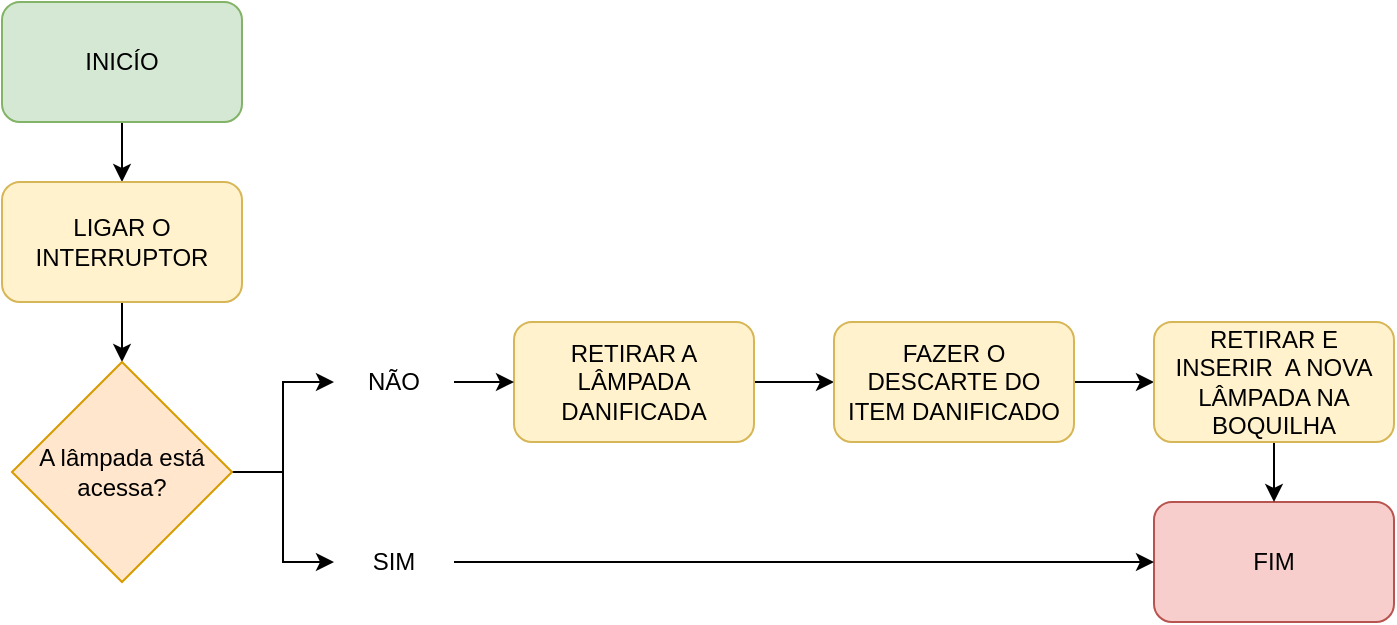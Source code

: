 <mxfile version="20.8.1" type="github">
  <diagram id="OB2X6vUEykkF65kOH_-Z" name="Página-1">
    <mxGraphModel dx="1050" dy="541" grid="1" gridSize="10" guides="1" tooltips="1" connect="1" arrows="1" fold="1" page="1" pageScale="1" pageWidth="827" pageHeight="1169" math="0" shadow="0">
      <root>
        <mxCell id="0" />
        <mxCell id="1" parent="0" />
        <mxCell id="eUFTGEvArJLJl9RHweRD-3" value="" style="edgeStyle=orthogonalEdgeStyle;rounded=0;orthogonalLoop=1;jettySize=auto;html=1;" parent="1" source="eUFTGEvArJLJl9RHweRD-1" target="eUFTGEvArJLJl9RHweRD-2" edge="1">
          <mxGeometry relative="1" as="geometry" />
        </mxCell>
        <mxCell id="eUFTGEvArJLJl9RHweRD-1" value="INICÍO" style="rounded=1;whiteSpace=wrap;html=1;fillColor=#d5e8d4;strokeColor=#82b366;" parent="1" vertex="1">
          <mxGeometry x="14" y="40" width="120" height="60" as="geometry" />
        </mxCell>
        <mxCell id="h29qSyJVQQBPtb748qPy-2" value="" style="edgeStyle=orthogonalEdgeStyle;rounded=0;orthogonalLoop=1;jettySize=auto;html=1;" edge="1" parent="1" source="eUFTGEvArJLJl9RHweRD-2" target="h29qSyJVQQBPtb748qPy-1">
          <mxGeometry relative="1" as="geometry" />
        </mxCell>
        <mxCell id="eUFTGEvArJLJl9RHweRD-2" value="LIGAR O INTERRUPTOR" style="whiteSpace=wrap;html=1;rounded=1;fillColor=#fff2cc;strokeColor=#d6b656;" parent="1" vertex="1">
          <mxGeometry x="14" y="130" width="120" height="60" as="geometry" />
        </mxCell>
        <mxCell id="h29qSyJVQQBPtb748qPy-12" value="" style="edgeStyle=orthogonalEdgeStyle;rounded=0;orthogonalLoop=1;jettySize=auto;html=1;" edge="1" parent="1" source="eUFTGEvArJLJl9RHweRD-8" target="eUFTGEvArJLJl9RHweRD-14">
          <mxGeometry relative="1" as="geometry" />
        </mxCell>
        <mxCell id="eUFTGEvArJLJl9RHweRD-8" value="RETIRAR A LÂMPADA DANIFICADA" style="whiteSpace=wrap;html=1;fillColor=#fff2cc;strokeColor=#d6b656;rounded=1;" parent="1" vertex="1">
          <mxGeometry x="270" y="200" width="120" height="60" as="geometry" />
        </mxCell>
        <mxCell id="eUFTGEvArJLJl9RHweRD-12" value="FIM" style="whiteSpace=wrap;html=1;fillColor=#f8cecc;strokeColor=#b85450;rounded=1;" parent="1" vertex="1">
          <mxGeometry x="590" y="290" width="120" height="60" as="geometry" />
        </mxCell>
        <mxCell id="eUFTGEvArJLJl9RHweRD-17" value="" style="edgeStyle=orthogonalEdgeStyle;rounded=0;orthogonalLoop=1;jettySize=auto;html=1;" parent="1" source="eUFTGEvArJLJl9RHweRD-14" target="eUFTGEvArJLJl9RHweRD-16" edge="1">
          <mxGeometry relative="1" as="geometry" />
        </mxCell>
        <mxCell id="eUFTGEvArJLJl9RHweRD-14" value="FAZER O DESCARTE DO ITEM DANIFICADO" style="whiteSpace=wrap;html=1;fillColor=#fff2cc;strokeColor=#d6b656;rounded=1;" parent="1" vertex="1">
          <mxGeometry x="430" y="200" width="120" height="60" as="geometry" />
        </mxCell>
        <mxCell id="eUFTGEvArJLJl9RHweRD-25" value="" style="edgeStyle=orthogonalEdgeStyle;rounded=0;orthogonalLoop=1;jettySize=auto;html=1;" parent="1" source="eUFTGEvArJLJl9RHweRD-16" target="eUFTGEvArJLJl9RHweRD-12" edge="1">
          <mxGeometry relative="1" as="geometry" />
        </mxCell>
        <mxCell id="eUFTGEvArJLJl9RHweRD-16" value="RETIRAR E INSERIR&amp;nbsp; A NOVA LÂMPADA NA BOQUILHA" style="whiteSpace=wrap;html=1;fillColor=#fff2cc;strokeColor=#d6b656;rounded=1;" parent="1" vertex="1">
          <mxGeometry x="590" y="200" width="120" height="60" as="geometry" />
        </mxCell>
        <mxCell id="h29qSyJVQQBPtb748qPy-5" style="edgeStyle=orthogonalEdgeStyle;rounded=0;orthogonalLoop=1;jettySize=auto;html=1;" edge="1" parent="1" source="h29qSyJVQQBPtb748qPy-1" target="h29qSyJVQQBPtb748qPy-3">
          <mxGeometry relative="1" as="geometry" />
        </mxCell>
        <mxCell id="h29qSyJVQQBPtb748qPy-10" value="" style="edgeStyle=orthogonalEdgeStyle;rounded=0;orthogonalLoop=1;jettySize=auto;html=1;" edge="1" parent="1" source="h29qSyJVQQBPtb748qPy-1" target="h29qSyJVQQBPtb748qPy-8">
          <mxGeometry relative="1" as="geometry" />
        </mxCell>
        <mxCell id="h29qSyJVQQBPtb748qPy-1" value="A lâmpada está acessa?" style="rhombus;whiteSpace=wrap;html=1;fillColor=#ffe6cc;strokeColor=#d79b00;" vertex="1" parent="1">
          <mxGeometry x="19" y="220" width="110" height="110" as="geometry" />
        </mxCell>
        <mxCell id="h29qSyJVQQBPtb748qPy-11" style="edgeStyle=orthogonalEdgeStyle;rounded=0;orthogonalLoop=1;jettySize=auto;html=1;" edge="1" parent="1" source="h29qSyJVQQBPtb748qPy-3" target="eUFTGEvArJLJl9RHweRD-12">
          <mxGeometry relative="1" as="geometry" />
        </mxCell>
        <mxCell id="h29qSyJVQQBPtb748qPy-3" value="SIM" style="text;html=1;strokeColor=none;fillColor=none;align=center;verticalAlign=middle;whiteSpace=wrap;rounded=0;" vertex="1" parent="1">
          <mxGeometry x="180" y="305" width="60" height="30" as="geometry" />
        </mxCell>
        <mxCell id="h29qSyJVQQBPtb748qPy-13" style="edgeStyle=orthogonalEdgeStyle;rounded=0;orthogonalLoop=1;jettySize=auto;html=1;" edge="1" parent="1" source="h29qSyJVQQBPtb748qPy-8" target="eUFTGEvArJLJl9RHweRD-8">
          <mxGeometry relative="1" as="geometry" />
        </mxCell>
        <mxCell id="h29qSyJVQQBPtb748qPy-8" value="NÃO" style="text;html=1;strokeColor=none;fillColor=none;align=center;verticalAlign=middle;whiteSpace=wrap;rounded=0;" vertex="1" parent="1">
          <mxGeometry x="180" y="215" width="60" height="30" as="geometry" />
        </mxCell>
      </root>
    </mxGraphModel>
  </diagram>
</mxfile>
